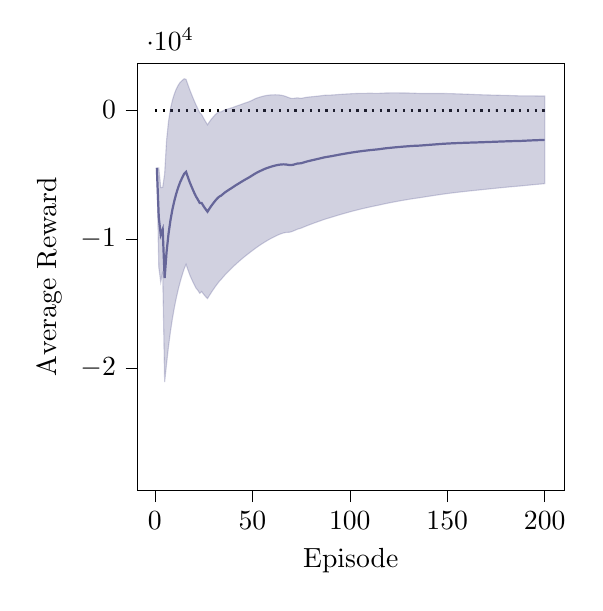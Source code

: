 % This file was created by tikzplotlib v0.9.1.
\begin{tikzpicture}

\definecolor{color0}{rgb}{1,0.498,0.055}
\definecolor{color1}{rgb}{0.122,0.467,0.706}

\begin{axis}[
compat=newest,
tick align=outside,
tick pos=left,
x grid style={white!69.02!black},
xmin=-8.95, xmax=209.95,
xtick style={color=black},
y grid style={white!69.02!black},
ymin=-29491.97, ymax=3596.069,
ytick style={color=black},
scaled y ticks=true,
scaled y ticks=base 10:-4,
width=7cm,
height=7cm,
xlabel=Episode,
ylabel=Average Reward
]

\addplot[thick, black, dotted, domain=0:200] {-38.24};

\path [draw=blue!20!gray, fill=blue!20!gray, opacity=0.3]
(axis cs:1,-4495.711)
--(axis cs:1,-4495.711)
--(axis cs:2,-4495.711)
--(axis cs:3,-6015.5)
--(axis cs:4,-6011.909)
--(axis cs:5,-4961.234)
--(axis cs:6,-2346.302)
--(axis cs:7,-881.552)
--(axis cs:8,88.843)
--(axis cs:9,758.866)
--(axis cs:10,1246.148)
--(axis cs:11,1631.097)
--(axis cs:12,1919.961)
--(axis cs:13,2143.559)
--(axis cs:14,2278.635)
--(axis cs:15,2419.382)
--(axis cs:16,2366.669)
--(axis cs:17,1931.878)
--(axis cs:18,1521.569)
--(axis cs:19,1134.904)
--(axis cs:20,769.125)
--(axis cs:21,422.427)
--(axis cs:22,102.002)
--(axis cs:23,-207.773)
--(axis cs:24,-365.112)
--(axis cs:25,-642.522)
--(axis cs:26,-905.417)
--(axis cs:27,-1155.142)
--(axis cs:28,-917.047)
--(axis cs:29,-713.705)
--(axis cs:30,-532.35)
--(axis cs:31,-365.94)
--(axis cs:32,-234.145)
--(axis cs:33,-148.13)
--(axis cs:34,-146.486)
--(axis cs:35,-68.735)
--(axis cs:36,7.084)
--(axis cs:37,52.296)
--(axis cs:38,97.396)
--(axis cs:39,141.366)
--(axis cs:40,189.586)
--(axis cs:41,253.089)
--(axis cs:42,306.281)
--(axis cs:43,354.322)
--(axis cs:44,408.823)
--(axis cs:45,466.27)
--(axis cs:46,524.598)
--(axis cs:47,573.456)
--(axis cs:48,621.445)
--(axis cs:49,686.923)
--(axis cs:50,760.66)
--(axis cs:51,834.859)
--(axis cs:52,902.966)
--(axis cs:53,955.048)
--(axis cs:54,1001.711)
--(axis cs:55,1043.668)
--(axis cs:56,1083.242)
--(axis cs:57,1113.968)
--(axis cs:58,1137.274)
--(axis cs:59,1154.484)
--(axis cs:60,1165.799)
--(axis cs:61,1171.508)
--(axis cs:62,1172.519)
--(axis cs:63,1168.083)
--(axis cs:64,1155.661)
--(axis cs:65,1133.4)
--(axis cs:66,1098.891)
--(axis cs:67,1052.168)
--(axis cs:68,996.202)
--(axis cs:69,935.849)
--(axis cs:70,896.002)
--(axis cs:71,890.258)
--(axis cs:72,912.471)
--(axis cs:73,935.355)
--(axis cs:74,917.526)
--(axis cs:75,894.43)
--(axis cs:76,926.075)
--(axis cs:77,956.011)
--(axis cs:78,982.069)
--(axis cs:79,999.093)
--(axis cs:80,1014.364)
--(axis cs:81,1030.041)
--(axis cs:82,1045.51)
--(axis cs:83,1060.911)
--(axis cs:84,1076.897)
--(axis cs:85,1094.705)
--(axis cs:86,1114.926)
--(axis cs:87,1134.716)
--(axis cs:88,1142.881)
--(axis cs:89,1141.825)
--(axis cs:90,1149.881)
--(axis cs:91,1156.788)
--(axis cs:92,1168.923)
--(axis cs:93,1179.443)
--(axis cs:94,1192.042)
--(axis cs:95,1203.051)
--(axis cs:96,1213.059)
--(axis cs:97,1222.668)
--(axis cs:98,1231.688)
--(axis cs:99,1240.709)
--(axis cs:100,1249.525)
--(axis cs:101,1257.824)
--(axis cs:102,1265.569)
--(axis cs:103,1272.757)
--(axis cs:104,1276.524)
--(axis cs:105,1280.021)
--(axis cs:106,1283.658)
--(axis cs:107,1286.785)
--(axis cs:108,1287.713)
--(axis cs:109,1288.514)
--(axis cs:110,1289.023)
--(axis cs:111,1289.086)
--(axis cs:112,1288.172)
--(axis cs:113,1286.879)
--(axis cs:114,1283.185)
--(axis cs:115,1285.54)
--(axis cs:116,1294.552)
--(axis cs:117,1303.086)
--(axis cs:118,1309.755)
--(axis cs:119,1313.749)
--(axis cs:120,1315.577)
--(axis cs:121,1316.794)
--(axis cs:122,1317.125)
--(axis cs:123,1317.29)
--(axis cs:124,1317.961)
--(axis cs:125,1316.081)
--(axis cs:126,1315.87)
--(axis cs:127,1314.603)
--(axis cs:128,1314.678)
--(axis cs:129,1310.061)
--(axis cs:130,1309.199)
--(axis cs:131,1306.226)
--(axis cs:132,1301.933)
--(axis cs:133,1296.823)
--(axis cs:134,1289.385)
--(axis cs:135,1281.239)
--(axis cs:136,1275.434)
--(axis cs:137,1274.677)
--(axis cs:138,1274.241)
--(axis cs:139,1274.065)
--(axis cs:140,1273.752)
--(axis cs:141,1274.08)
--(axis cs:142,1273.545)
--(axis cs:143,1273.336)
--(axis cs:144,1273.277)
--(axis cs:145,1274.48)
--(axis cs:146,1275.354)
--(axis cs:147,1276.043)
--(axis cs:148,1275.14)
--(axis cs:149,1271.296)
--(axis cs:150,1269.191)
--(axis cs:151,1265.643)
--(axis cs:152,1261.63)
--(axis cs:153,1256.424)
--(axis cs:154,1251.16)
--(axis cs:155,1246.095)
--(axis cs:156,1241.085)
--(axis cs:157,1236.241)
--(axis cs:158,1230.451)
--(axis cs:159,1224.807)
--(axis cs:160,1219.531)
--(axis cs:161,1213.116)
--(axis cs:162,1206.735)
--(axis cs:163,1200.481)
--(axis cs:164,1193.944)
--(axis cs:165,1187.613)
--(axis cs:166,1182.441)
--(axis cs:167,1177.343)
--(axis cs:168,1171.959)
--(axis cs:169,1167.308)
--(axis cs:170,1162.588)
--(axis cs:171,1158.305)
--(axis cs:172,1153.868)
--(axis cs:173,1149.956)
--(axis cs:174,1146.023)
--(axis cs:175,1142.33)
--(axis cs:176,1138.677)
--(axis cs:177,1134.745)
--(axis cs:178,1130.487)
--(axis cs:179,1126.853)
--(axis cs:180,1123.333)
--(axis cs:181,1120.356)
--(axis cs:182,1116.283)
--(axis cs:183,1111.155)
--(axis cs:184,1106.177)
--(axis cs:185,1101.266)
--(axis cs:186,1096.336)
--(axis cs:187,1091.573)
--(axis cs:188,1086.872)
--(axis cs:189,1086.029)
--(axis cs:190,1086.089)
--(axis cs:191,1085.439)
--(axis cs:192,1085.345)
--(axis cs:193,1085.331)
--(axis cs:194,1084.869)
--(axis cs:195,1083.357)
--(axis cs:196,1080.113)
--(axis cs:197,1078.588)
--(axis cs:198,1077.458)
--(axis cs:199,1076.66)
--(axis cs:200,1075.263)
--(axis cs:200,-5720.221)
--(axis cs:200,-5720.221)
--(axis cs:199,-5733.725)
--(axis cs:198,-5747.608)
--(axis cs:197,-5761.443)
--(axis cs:196,-5775.196)
--(axis cs:195,-5788.16)
--(axis cs:194,-5802.136)
--(axis cs:193,-5816.699)
--(axis cs:192,-5831.561)
--(axis cs:191,-5846.5)
--(axis cs:190,-5861.311)
--(axis cs:189,-5876.539)
--(axis cs:188,-5891.493)
--(axis cs:187,-5904.499)
--(axis cs:186,-5917.592)
--(axis cs:185,-5930.707)
--(axis cs:184,-5943.965)
--(axis cs:183,-5957.312)
--(axis cs:182,-5970.696)
--(axis cs:181,-5984.867)
--(axis cs:180,-5999.788)
--(axis cs:179,-6014.546)
--(axis cs:178,-6029.377)
--(axis cs:177,-6043.987)
--(axis cs:176,-6058.93)
--(axis cs:175,-6074.174)
--(axis cs:174,-6089.54)
--(axis cs:173,-6104.919)
--(axis cs:172,-6120.459)
--(axis cs:171,-6135.847)
--(axis cs:170,-6151.48)
--(axis cs:169,-6167.012)
--(axis cs:168,-6182.746)
--(axis cs:167,-6198.196)
--(axis cs:166,-6213.988)
--(axis cs:165,-6229.905)
--(axis cs:164,-6245.252)
--(axis cs:163,-6260.639)
--(axis cs:162,-6276.395)
--(axis cs:161,-6292.248)
--(axis cs:160,-6308.265)
--(axis cs:159,-6325.187)
--(axis cs:158,-6342.072)
--(axis cs:157,-6359.057)
--(axis cs:156,-6376.802)
--(axis cs:155,-6394.646)
--(axis cs:154,-6412.654)
--(axis cs:153,-6430.746)
--(axis cs:152,-6449.077)
--(axis cs:151,-6468.285)
--(axis cs:150,-6487.947)
--(axis cs:149,-6508.537)
--(axis cs:148,-6528.463)
--(axis cs:147,-6550.023)
--(axis cs:146,-6572.461)
--(axis cs:145,-6595.185)
--(axis cs:144,-6618.256)
--(axis cs:143,-6641.043)
--(axis cs:142,-6663.995)
--(axis cs:141,-6687.04)
--(axis cs:140,-6710.68)
--(axis cs:139,-6734.292)
--(axis cs:138,-6758.206)
--(axis cs:137,-6782.257)
--(axis cs:136,-6806.423)
--(axis cs:135,-6828.324)
--(axis cs:134,-6849.065)
--(axis cs:133,-6870.548)
--(axis cs:132,-6893.681)
--(axis cs:131,-6917.539)
--(axis cs:130,-6942.35)
--(axis cs:129,-6968.421)
--(axis cs:128,-6992.989)
--(axis cs:127,-7020.054)
--(axis cs:126,-7046.848)
--(axis cs:125,-7074.407)
--(axis cs:124,-7101.555)
--(axis cs:123,-7130.113)
--(axis cs:122,-7158.793)
--(axis cs:121,-7187.874)
--(axis cs:120,-7217.648)
--(axis cs:119,-7248.0)
--(axis cs:118,-7279.482)
--(axis cs:117,-7312.175)
--(axis cs:116,-7345.761)
--(axis cs:115,-7379.839)
--(axis cs:114,-7412.167)
--(axis cs:113,-7442.3)
--(axis cs:112,-7473.949)
--(axis cs:111,-7506.175)
--(axis cs:110,-7539.233)
--(axis cs:109,-7572.9)
--(axis cs:108,-7607.12)
--(axis cs:107,-7641.835)
--(axis cs:106,-7677.842)
--(axis cs:105,-7714.492)
--(axis cs:104,-7751.563)
--(axis cs:103,-7789.213)
--(axis cs:102,-7828.493)
--(axis cs:101,-7868.444)
--(axis cs:100,-7909.071)
--(axis cs:99,-7950.372)
--(axis cs:98,-7992.267)
--(axis cs:97,-8034.705)
--(axis cs:96,-8077.875)
--(axis cs:95,-8121.732)
--(axis cs:94,-8166.456)
--(axis cs:93,-8212.21)
--(axis cs:92,-8258.004)
--(axis cs:91,-8304.88)
--(axis cs:90,-8350.833)
--(axis cs:89,-8397.829)
--(axis cs:88,-8442.14)
--(axis cs:87,-8490.593)
--(axis cs:86,-8542.838)
--(axis cs:85,-8595.901)
--(axis cs:84,-8649.17)
--(axis cs:83,-8702.767)
--(axis cs:82,-8757.009)
--(axis cs:81,-8812.09)
--(axis cs:80,-8868.069)
--(axis cs:79,-8924.81)
--(axis cs:78,-8982.904)
--(axis cs:77,-9043.929)
--(axis cs:76,-9106.59)
--(axis cs:75,-9170.49)
--(axis cs:74,-9213.678)
--(axis cs:73,-9261.698)
--(axis cs:72,-9327.288)
--(axis cs:71,-9393.824)
--(axis cs:70,-9451.89)
--(axis cs:69,-9486.671)
--(axis cs:68,-9493.125)
--(axis cs:67,-9510.306)
--(axis cs:66,-9542.65)
--(axis cs:65,-9589.238)
--(axis cs:64,-9646.696)
--(axis cs:63,-9711.578)
--(axis cs:62,-9782.012)
--(axis cs:61,-9856.457)
--(axis cs:60,-9934.451)
--(axis cs:59,-10016.204)
--(axis cs:58,-10101.665)
--(axis cs:57,-10190.764)
--(axis cs:56,-10283.701)
--(axis cs:55,-10380.593)
--(axis cs:54,-10480.048)
--(axis cs:53,-10582.563)
--(axis cs:52,-10688.272)
--(axis cs:51,-10798.558)
--(axis cs:50,-10911.916)
--(axis cs:49,-11027.732)
--(axis cs:48,-11145.157)
--(axis cs:47,-11262.42)
--(axis cs:46,-11382.826)
--(axis cs:45,-11508.134)
--(axis cs:44,-11636.54)
--(axis cs:43,-11767.82)
--(axis cs:42,-11901.38)
--(axis cs:41,-12039.914)
--(axis cs:40,-12184.56)
--(axis cs:39,-12330.259)
--(axis cs:38,-12479.511)
--(axis cs:37,-12633.946)
--(axis cs:36,-12793.622)
--(axis cs:35,-12965.602)
--(axis cs:34,-13143.759)
--(axis cs:33,-13306.146)
--(axis cs:32,-13499.469)
--(axis cs:31,-13706.52)
--(axis cs:30,-13923.973)
--(axis cs:29,-14150.131)
--(axis cs:28,-14385.587)
--(axis cs:27,-14630.547)
--(axis cs:26,-14475.457)
--(axis cs:25,-14297.562)
--(axis cs:24,-14082.278)
--(axis cs:23,-14219.623)
--(axis cs:22,-13983.703)
--(axis cs:21,-13797.816)
--(axis cs:20,-13496.254)
--(axis cs:19,-13173.126)
--(axis cs:18,-12835.736)
--(axis cs:17,-12421.048)
--(axis cs:16,-11968.831)
--(axis cs:15,-12333.561)
--(axis cs:14,-12806.197)
--(axis cs:13,-13320.812)
--(axis cs:12,-13908.103)
--(axis cs:11,-14569.637)
--(axis cs:10,-15321.628)
--(axis cs:9,-16179.296)
--(axis cs:8,-17171.152)
--(axis cs:7,-18326.343)
--(axis cs:6,-19666.216)
--(axis cs:5,-21114.364)
--(axis cs:4,-12531.821)
--(axis cs:3,-13358.592)
--(axis cs:2,-12193.833)
--(axis cs:1,-4495.711)
--cycle;

\addplot [thick, blue!20!gray]
table {%
1 -4495.711
2 -8344.772
3 -9687.046
4 -9271.865
5 -13037.799
6 -11006.259
7 -9603.947
8 -8541.155
9 -7710.215
10 -7037.74
11 -6469.27
12 -5994.071
13 -5588.627
14 -5263.781
15 -4957.09
16 -4801.081
17 -5244.585
18 -5657.084
19 -6019.111
20 -6363.565
21 -6687.694
22 -6940.85
23 -7213.698
24 -7223.695
25 -7470.042
26 -7690.437
27 -7892.845
28 -7651.317
29 -7431.918
30 -7228.161
31 -7036.23
32 -6866.807
33 -6727.138
34 -6645.123
35 -6517.168
36 -6393.269
37 -6290.825
38 -6191.057
39 -6094.447
40 -5997.487
41 -5893.413
42 -5797.549
43 -5706.749
44 -5613.859
45 -5520.932
46 -5429.114
47 -5344.482
48 -5261.856
49 -5170.404
50 -5075.628
51 -4981.849
52 -4892.653
53 -4813.757
54 -4739.169
55 -4668.463
56 -4600.229
57 -4538.398
58 -4482.196
59 -4430.86
60 -4384.326
61 -4342.474
62 -4304.746
63 -4271.748
64 -4245.517
65 -4227.919
66 -4221.879
67 -4229.069
68 -4248.462
69 -4275.411
70 -4277.944
71 -4251.783
72 -4207.408
73 -4163.172
74 -4148.076
75 -4138.03
76 -4090.257
77 -4043.959
78 -4000.418
79 -3962.858
80 -3926.852
81 -3891.024
82 -3855.749
83 -3820.928
84 -3786.137
85 -3750.598
86 -3713.956
87 -3677.938
88 -3649.63
89 -3628.002
90 -3600.476
91 -3574.046
92 -3544.54
93 -3516.383
94 -3487.207
95 -3459.34
96 -3432.408
97 -3406.019
98 -3380.289
99 -3354.832
100 -3329.773
101 -3305.31
102 -3281.462
103 -3258.228
104 -3237.52
105 -3217.235
106 -3197.092
107 -3177.525
108 -3159.703
109 -3142.193
110 -3125.105
111 -3108.545
112 -3092.889
113 -3077.71
114 -3064.491
115 -3047.15
116 -3025.605
117 -3004.545
118 -2984.864
119 -2967.126
120 -2951.035
121 -2935.54
122 -2920.834
123 -2906.412
124 -2891.797
125 -2879.163
126 -2865.489
127 -2852.725
128 -2839.155
129 -2829.18
130 -2816.576
131 -2805.656
132 -2795.874
133 -2786.863
134 -2779.84
135 -2773.542
136 -2765.494
137 -2753.79
138 -2741.982
139 -2730.114
140 -2718.464
141 -2706.48
142 -2695.225
143 -2683.853
144 -2672.49
145 -2660.353
146 -2648.553
147 -2636.99
148 -2626.661
149 -2618.621
150 -2609.378
151 -2601.321
152 -2593.723
153 -2587.161
154 -2580.747
155 -2574.275
156 -2567.859
157 -2561.408
158 -2555.811
159 -2550.19
160 -2544.367
161 -2539.566
162 -2534.83
163 -2530.079
164 -2525.654
165 -2521.146
166 -2515.774
167 -2510.427
168 -2505.393
169 -2499.852
170 -2494.446
171 -2488.771
172 -2483.295
173 -2477.481
174 -2471.759
175 -2465.922
176 -2460.127
177 -2454.621
178 -2449.445
179 -2443.846
180 -2438.227
181 -2432.256
182 -2427.206
183 -2423.078
184 -2418.894
185 -2414.72
186 -2410.628
187 -2406.463
188 -2402.31
189 -2395.255
190 -2387.611
191 -2380.53
192 -2373.108
193 -2365.684
194 -2358.634
195 -2352.402
196 -2347.541
197 -2341.428
198 -2335.075
199 -2328.533
200 -2322.479
};
\end{axis}

\end{tikzpicture}
